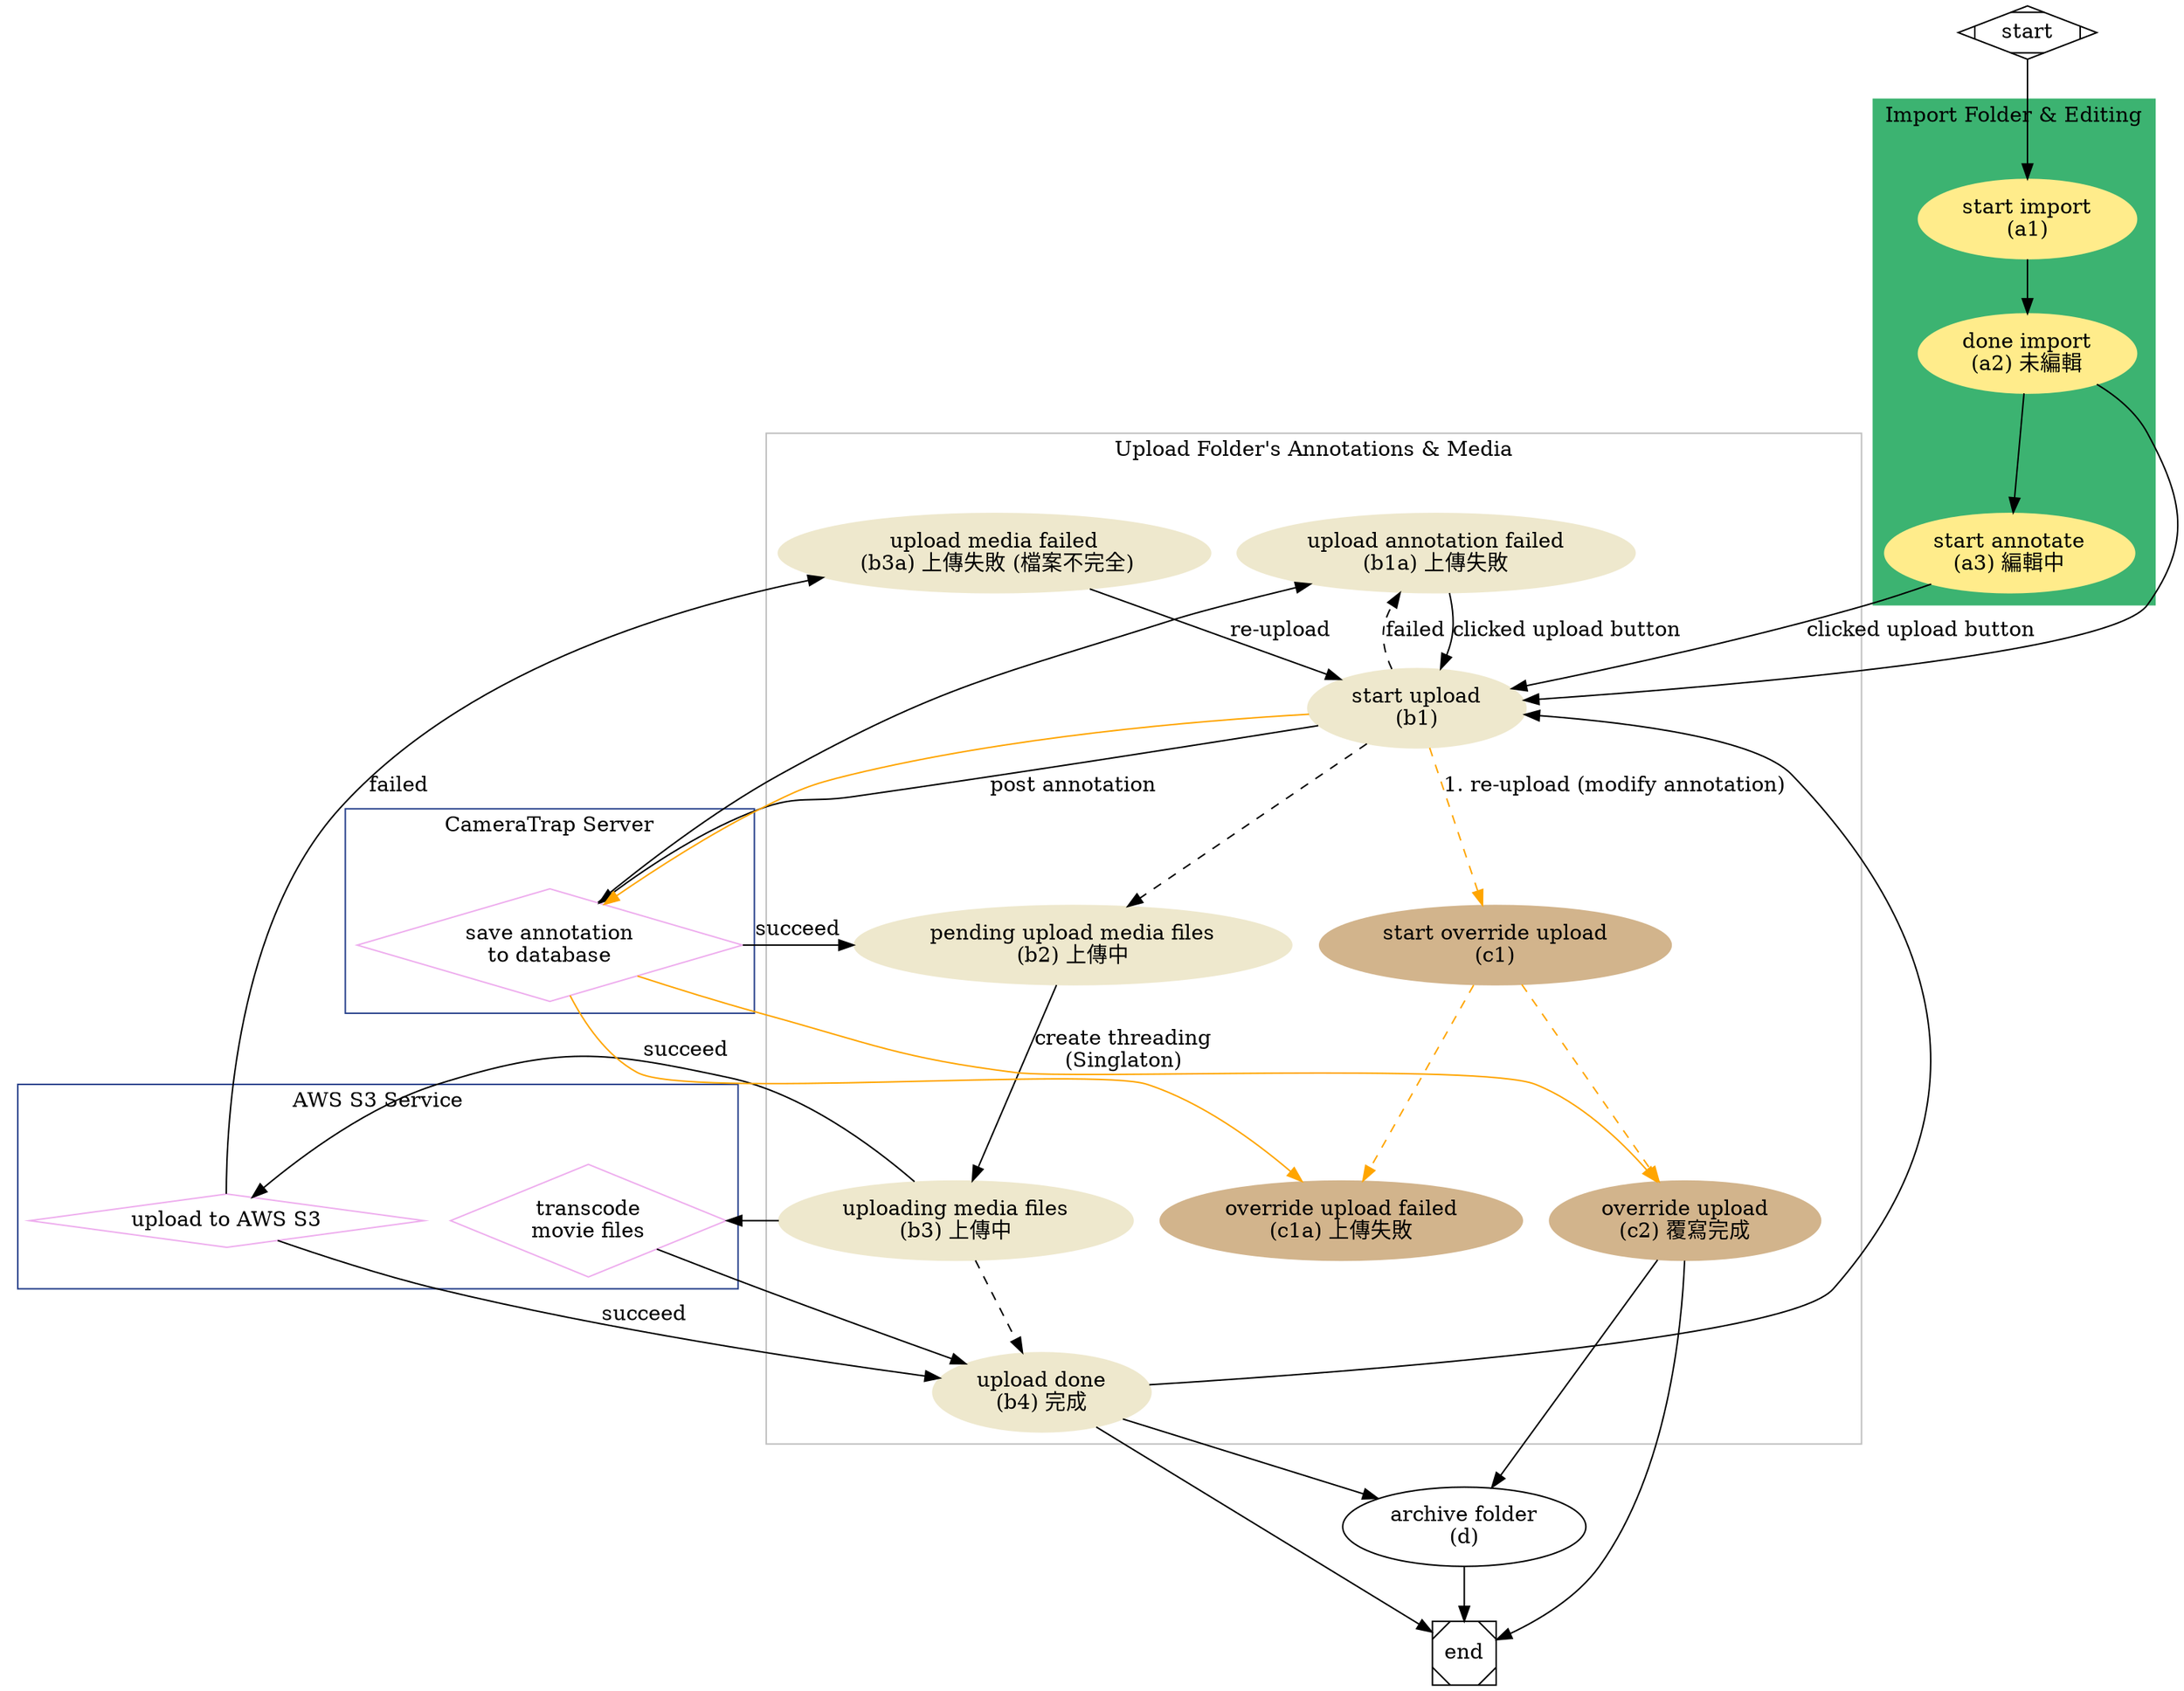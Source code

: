 digraph G {
  subgraph cluster_0 {
    style=filled;
    color=mediumseagreen;
    node [style=filled,color=lightgoldenrod1];
    label = "Import Folder & Editing";
    a1 -> a2 -> a3;
  }

  subgraph cluster_1 {
    color=gray;
    node [style=filled, color=cornsilk2];
    label = "Upload Folder's Annotations & Media";

    b1a -> b1 [label="clicked upload button"];
    b1-> b2 [style=dashed];
    b2 -> b3 [label="create threading\n(Singlaton)"];
    b3 -> b4 [style=dashed];
    b4 -> b1;
    b1 -> c1 [color=orange, label="1. re-upload (modify annotation)", style=dashed];
    c1 -> c2 [color=orange, style=dashed];
    c1 -> c1a [color=orange, style=dashed];
    b3a -> b1 [label="re-upload"];

  }
  subgraph cluster_2 {
    color=royalblue4;
    label = "CameraTrap Server";
    serv_anno;
  }
  subgraph cluster_3 {
    color=royalblue4;
    label = "AWS S3 Service";
    serv_s3;
    serv_media;
  }

  start -> a1;
  a3 -> b1 [label="clicked upload button"];
  a2 -> b1;
  b1 -> serv_anno [label="post annotation"];
  serv_anno -> b1a;
  b1 -> b1a [style=dashed, label="failed"];
  serv_anno -> b2 [label="succeed"];
  b3 -> serv_s3 -> b4 [label="succeed"];
  serv_s3 -> b3a [label="failed"];
  serv_anno -> c1a [color=orange];
  b1 -> serv_anno [color=orange];
  b3 -> serv_media -> b4;
  serv_anno -> c2 [color=orange];
  c2 -> end;
  b4 -> end;
  b4 -> d -> end;
  c2 -> d;
  /*
  b1 -> serv_anno -> b2 -> b1 [color=orange, style=dashed, label="2. re-upload annotation"];
  b3c -> end;

  a2 -> b1;
  b3b -> serv_s3 -> b3b;
  serv_s3 -> b5;
  b4 -> end;
  b4 -> c;
  b4 -> a3;
  a3 -> b1 [label="1. re-upload (modify annotation)", color=orange];
  b5 -> end;
  b4 -> a3 [label="update annotation, upload last failed files"];
  b5 -> c -> end;

  serv_anno -> b5 [color=orange, style=dashed];
  */
  serv_anno [shape=diamond, color=plum2, label="save annotation\nto database"];
  serv_s3 [shape=diamond, color=plum2, label="upload to AWS S3"];
  serv_media [shape=diamond, color=plum2, label="transcode\nmovie files"];

  d [label="archive folder\n(d)"];
  c2 [label="override upload\n(c2) 覆寫完成", color=tan, style=filled];
  c1a [label="override upload failed\n(c1a) 上傳失敗", color=tan, style=filled];
  c1 [label="start override upload\n(c1)", color=tan, style=filled];

  b4 [label="upload done\n(b4) 完成"];
  b3a [label="upload media failed\n (b3a) 上傳失敗 (檔案不完全)"];
  b3 [label="uploading media files\n(b3) 上傳中"];
  b2 [label="pending upload media files\n(b2) 上傳中"];
  b1a [label="upload annotation failed\n(b1a) 上傳失敗"];
  b1 [label="start upload\n(b1)"];

  a3 [label="start annotate\n(a3) 編輯中"];
  a2 [label="done import\n(a2) 未編輯"];
  a1 [label="start import\n(a1)"];
  start [shape=Mdiamond];
  end [shape=Msquare];
}
